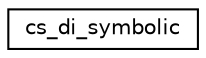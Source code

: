 digraph "Graphical Class Hierarchy"
{
 // INTERACTIVE_SVG=YES
  edge [fontname="Helvetica",fontsize="10",labelfontname="Helvetica",labelfontsize="10"];
  node [fontname="Helvetica",fontsize="10",shape=record];
  rankdir="LR";
  Node1 [label="cs_di_symbolic",height=0.2,width=0.4,color="black", fillcolor="white", style="filled",URL="$structcs__di__symbolic.html"];
}
